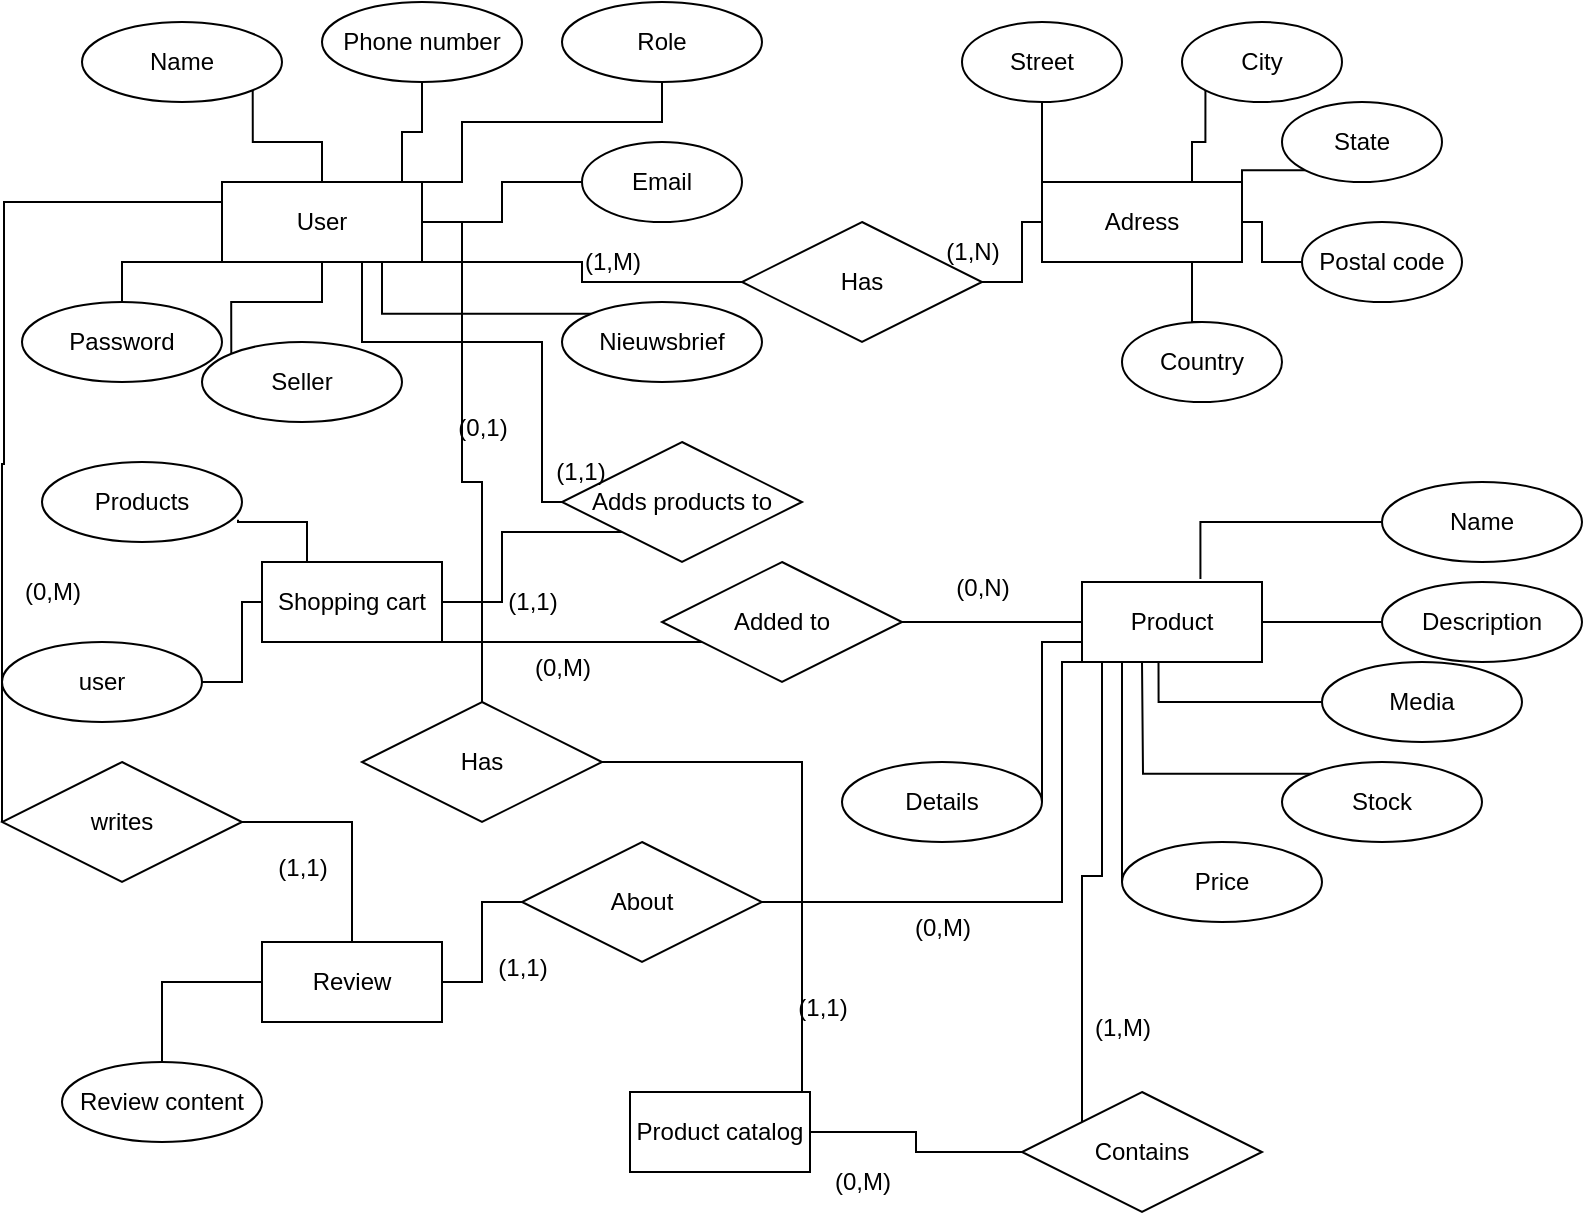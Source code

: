 <mxfile version="23.1.5" type="device">
  <diagram name="Pagina-1" id="_Hn1O7FLaWHiweqptGIv">
    <mxGraphModel dx="1050" dy="621" grid="1" gridSize="10" guides="1" tooltips="1" connect="1" arrows="1" fold="1" page="1" pageScale="1" pageWidth="827" pageHeight="1169" math="0" shadow="0">
      <root>
        <mxCell id="0" />
        <mxCell id="1" parent="0" />
        <mxCell id="A0odtMiIuocTaiuIzd_7-37" style="edgeStyle=orthogonalEdgeStyle;rounded=0;orthogonalLoop=1;jettySize=auto;html=1;exitX=0.75;exitY=1;exitDx=0;exitDy=0;endArrow=none;endFill=0;" parent="1" source="A0odtMiIuocTaiuIzd_7-1" target="A0odtMiIuocTaiuIzd_7-36" edge="1">
          <mxGeometry relative="1" as="geometry">
            <Array as="points">
              <mxPoint x="190" y="150" />
              <mxPoint x="190" y="190" />
              <mxPoint x="280" y="190" />
            </Array>
          </mxGeometry>
        </mxCell>
        <mxCell id="A0odtMiIuocTaiuIzd_7-1" value="User" style="whiteSpace=wrap;html=1;align=center;" parent="1" vertex="1">
          <mxGeometry x="120" y="110" width="100" height="40" as="geometry" />
        </mxCell>
        <mxCell id="A0odtMiIuocTaiuIzd_7-9" style="edgeStyle=orthogonalEdgeStyle;rounded=0;orthogonalLoop=1;jettySize=auto;html=1;exitX=1;exitY=1;exitDx=0;exitDy=0;endArrow=none;endFill=0;" parent="1" source="A0odtMiIuocTaiuIzd_7-2" target="A0odtMiIuocTaiuIzd_7-1" edge="1">
          <mxGeometry relative="1" as="geometry" />
        </mxCell>
        <mxCell id="A0odtMiIuocTaiuIzd_7-2" value="Name" style="ellipse;whiteSpace=wrap;html=1;align=center;" parent="1" vertex="1">
          <mxGeometry x="50" y="30" width="100" height="40" as="geometry" />
        </mxCell>
        <mxCell id="A0odtMiIuocTaiuIzd_7-3" value="Phone number" style="ellipse;whiteSpace=wrap;html=1;align=center;" parent="1" vertex="1">
          <mxGeometry x="170" y="20" width="100" height="40" as="geometry" />
        </mxCell>
        <mxCell id="A0odtMiIuocTaiuIzd_7-12" style="edgeStyle=orthogonalEdgeStyle;rounded=0;orthogonalLoop=1;jettySize=auto;html=1;endArrow=none;endFill=0;" parent="1" source="A0odtMiIuocTaiuIzd_7-4" target="A0odtMiIuocTaiuIzd_7-1" edge="1">
          <mxGeometry relative="1" as="geometry" />
        </mxCell>
        <mxCell id="A0odtMiIuocTaiuIzd_7-4" value="Email" style="ellipse;whiteSpace=wrap;html=1;align=center;" parent="1" vertex="1">
          <mxGeometry x="300" y="90" width="80" height="40" as="geometry" />
        </mxCell>
        <mxCell id="A0odtMiIuocTaiuIzd_7-15" style="edgeStyle=orthogonalEdgeStyle;rounded=0;orthogonalLoop=1;jettySize=auto;html=1;exitX=1;exitY=0;exitDx=0;exitDy=0;endArrow=none;endFill=0;" parent="1" source="A0odtMiIuocTaiuIzd_7-5" target="A0odtMiIuocTaiuIzd_7-1" edge="1">
          <mxGeometry relative="1" as="geometry">
            <Array as="points">
              <mxPoint x="70" y="176" />
              <mxPoint x="70" y="150" />
              <mxPoint x="140" y="150" />
            </Array>
          </mxGeometry>
        </mxCell>
        <mxCell id="A0odtMiIuocTaiuIzd_7-5" value="Password" style="ellipse;whiteSpace=wrap;html=1;align=center;" parent="1" vertex="1">
          <mxGeometry x="20" y="170" width="100" height="40" as="geometry" />
        </mxCell>
        <mxCell id="A0odtMiIuocTaiuIzd_7-14" style="edgeStyle=orthogonalEdgeStyle;rounded=0;orthogonalLoop=1;jettySize=auto;html=1;exitX=0;exitY=0;exitDx=0;exitDy=0;endArrow=none;endFill=0;" parent="1" source="A0odtMiIuocTaiuIzd_7-7" target="A0odtMiIuocTaiuIzd_7-1" edge="1">
          <mxGeometry relative="1" as="geometry" />
        </mxCell>
        <mxCell id="A0odtMiIuocTaiuIzd_7-7" value="Seller" style="ellipse;whiteSpace=wrap;html=1;align=center;" parent="1" vertex="1">
          <mxGeometry x="110" y="190" width="100" height="40" as="geometry" />
        </mxCell>
        <mxCell id="A0odtMiIuocTaiuIzd_7-13" style="edgeStyle=orthogonalEdgeStyle;rounded=0;orthogonalLoop=1;jettySize=auto;html=1;exitX=0;exitY=0;exitDx=0;exitDy=0;endArrow=none;endFill=0;" parent="1" source="A0odtMiIuocTaiuIzd_7-8" target="A0odtMiIuocTaiuIzd_7-1" edge="1">
          <mxGeometry relative="1" as="geometry">
            <Array as="points">
              <mxPoint x="200" y="176" />
            </Array>
          </mxGeometry>
        </mxCell>
        <mxCell id="A0odtMiIuocTaiuIzd_7-8" value="Nieuwsbrief" style="ellipse;whiteSpace=wrap;html=1;align=center;" parent="1" vertex="1">
          <mxGeometry x="290" y="170" width="100" height="40" as="geometry" />
        </mxCell>
        <mxCell id="A0odtMiIuocTaiuIzd_7-11" style="edgeStyle=orthogonalEdgeStyle;rounded=0;orthogonalLoop=1;jettySize=auto;html=1;exitX=0.5;exitY=1;exitDx=0;exitDy=0;entryX=0.9;entryY=0;entryDx=0;entryDy=0;entryPerimeter=0;endArrow=none;endFill=0;" parent="1" source="A0odtMiIuocTaiuIzd_7-3" target="A0odtMiIuocTaiuIzd_7-1" edge="1">
          <mxGeometry relative="1" as="geometry" />
        </mxCell>
        <mxCell id="A0odtMiIuocTaiuIzd_7-17" value="Adress" style="whiteSpace=wrap;html=1;align=center;" parent="1" vertex="1">
          <mxGeometry x="530" y="110" width="100" height="40" as="geometry" />
        </mxCell>
        <mxCell id="A0odtMiIuocTaiuIzd_7-26" style="edgeStyle=orthogonalEdgeStyle;rounded=0;orthogonalLoop=1;jettySize=auto;html=1;exitX=0.5;exitY=1;exitDx=0;exitDy=0;entryX=0;entryY=0;entryDx=0;entryDy=0;endArrow=none;endFill=0;" parent="1" source="A0odtMiIuocTaiuIzd_7-18" target="A0odtMiIuocTaiuIzd_7-17" edge="1">
          <mxGeometry relative="1" as="geometry" />
        </mxCell>
        <mxCell id="A0odtMiIuocTaiuIzd_7-18" value="Street" style="ellipse;whiteSpace=wrap;html=1;align=center;" parent="1" vertex="1">
          <mxGeometry x="490" y="30" width="80" height="40" as="geometry" />
        </mxCell>
        <mxCell id="A0odtMiIuocTaiuIzd_7-27" style="edgeStyle=orthogonalEdgeStyle;rounded=0;orthogonalLoop=1;jettySize=auto;html=1;exitX=0;exitY=1;exitDx=0;exitDy=0;entryX=0.75;entryY=0;entryDx=0;entryDy=0;endArrow=none;endFill=0;" parent="1" source="A0odtMiIuocTaiuIzd_7-19" target="A0odtMiIuocTaiuIzd_7-17" edge="1">
          <mxGeometry relative="1" as="geometry" />
        </mxCell>
        <mxCell id="A0odtMiIuocTaiuIzd_7-19" value="City" style="ellipse;whiteSpace=wrap;html=1;align=center;" parent="1" vertex="1">
          <mxGeometry x="600" y="30" width="80" height="40" as="geometry" />
        </mxCell>
        <mxCell id="A0odtMiIuocTaiuIzd_7-28" style="edgeStyle=orthogonalEdgeStyle;rounded=0;orthogonalLoop=1;jettySize=auto;html=1;exitX=0;exitY=1;exitDx=0;exitDy=0;endArrow=none;endFill=0;" parent="1" source="A0odtMiIuocTaiuIzd_7-20" target="A0odtMiIuocTaiuIzd_7-17" edge="1">
          <mxGeometry relative="1" as="geometry" />
        </mxCell>
        <mxCell id="A0odtMiIuocTaiuIzd_7-20" value="State" style="ellipse;whiteSpace=wrap;html=1;align=center;" parent="1" vertex="1">
          <mxGeometry x="650" y="70" width="80" height="40" as="geometry" />
        </mxCell>
        <mxCell id="A0odtMiIuocTaiuIzd_7-29" style="edgeStyle=orthogonalEdgeStyle;rounded=0;orthogonalLoop=1;jettySize=auto;html=1;exitX=0;exitY=0.5;exitDx=0;exitDy=0;endArrow=none;endFill=0;" parent="1" source="A0odtMiIuocTaiuIzd_7-21" target="A0odtMiIuocTaiuIzd_7-17" edge="1">
          <mxGeometry relative="1" as="geometry" />
        </mxCell>
        <mxCell id="A0odtMiIuocTaiuIzd_7-21" value="Postal code" style="ellipse;whiteSpace=wrap;html=1;align=center;" parent="1" vertex="1">
          <mxGeometry x="660" y="130" width="80" height="40" as="geometry" />
        </mxCell>
        <mxCell id="A0odtMiIuocTaiuIzd_7-30" style="edgeStyle=orthogonalEdgeStyle;rounded=0;orthogonalLoop=1;jettySize=auto;html=1;exitX=0.5;exitY=0;exitDx=0;exitDy=0;entryX=0.75;entryY=1;entryDx=0;entryDy=0;endArrow=none;endFill=0;" parent="1" source="A0odtMiIuocTaiuIzd_7-22" target="A0odtMiIuocTaiuIzd_7-17" edge="1">
          <mxGeometry relative="1" as="geometry" />
        </mxCell>
        <mxCell id="A0odtMiIuocTaiuIzd_7-22" value="Country" style="ellipse;whiteSpace=wrap;html=1;align=center;" parent="1" vertex="1">
          <mxGeometry x="570" y="180" width="80" height="40" as="geometry" />
        </mxCell>
        <mxCell id="A0odtMiIuocTaiuIzd_7-24" style="edgeStyle=orthogonalEdgeStyle;rounded=0;orthogonalLoop=1;jettySize=auto;html=1;endArrow=none;endFill=0;" parent="1" source="A0odtMiIuocTaiuIzd_7-23" target="A0odtMiIuocTaiuIzd_7-1" edge="1">
          <mxGeometry relative="1" as="geometry">
            <Array as="points">
              <mxPoint x="300" y="160" />
              <mxPoint x="300" y="150" />
            </Array>
          </mxGeometry>
        </mxCell>
        <mxCell id="A0odtMiIuocTaiuIzd_7-25" style="edgeStyle=orthogonalEdgeStyle;rounded=0;orthogonalLoop=1;jettySize=auto;html=1;endArrow=none;endFill=0;" parent="1" source="A0odtMiIuocTaiuIzd_7-23" target="A0odtMiIuocTaiuIzd_7-17" edge="1">
          <mxGeometry relative="1" as="geometry" />
        </mxCell>
        <mxCell id="A0odtMiIuocTaiuIzd_7-23" value="Has" style="shape=rhombus;perimeter=rhombusPerimeter;whiteSpace=wrap;html=1;align=center;" parent="1" vertex="1">
          <mxGeometry x="380" y="130" width="120" height="60" as="geometry" />
        </mxCell>
        <mxCell id="A0odtMiIuocTaiuIzd_7-34" style="edgeStyle=orthogonalEdgeStyle;rounded=0;orthogonalLoop=1;jettySize=auto;html=1;exitX=0.25;exitY=0;exitDx=0;exitDy=0;endArrow=none;endFill=0;entryX=0.98;entryY=0.721;entryDx=0;entryDy=0;entryPerimeter=0;" parent="1" source="A0odtMiIuocTaiuIzd_7-31" target="A0odtMiIuocTaiuIzd_7-32" edge="1">
          <mxGeometry relative="1" as="geometry" />
        </mxCell>
        <mxCell id="A0odtMiIuocTaiuIzd_7-31" value="Shopping cart" style="whiteSpace=wrap;html=1;align=center;" parent="1" vertex="1">
          <mxGeometry x="140" y="300" width="90" height="40" as="geometry" />
        </mxCell>
        <mxCell id="A0odtMiIuocTaiuIzd_7-32" value="Products" style="ellipse;whiteSpace=wrap;html=1;align=center;" parent="1" vertex="1">
          <mxGeometry x="30" y="250" width="100" height="40" as="geometry" />
        </mxCell>
        <mxCell id="A0odtMiIuocTaiuIzd_7-35" style="edgeStyle=orthogonalEdgeStyle;rounded=0;orthogonalLoop=1;jettySize=auto;html=1;exitX=1;exitY=0.5;exitDx=0;exitDy=0;endArrow=none;endFill=0;" parent="1" source="A0odtMiIuocTaiuIzd_7-33" target="A0odtMiIuocTaiuIzd_7-31" edge="1">
          <mxGeometry relative="1" as="geometry" />
        </mxCell>
        <mxCell id="A0odtMiIuocTaiuIzd_7-33" value="user" style="ellipse;whiteSpace=wrap;html=1;align=center;" parent="1" vertex="1">
          <mxGeometry x="10" y="340" width="100" height="40" as="geometry" />
        </mxCell>
        <mxCell id="A0odtMiIuocTaiuIzd_7-38" style="edgeStyle=orthogonalEdgeStyle;rounded=0;orthogonalLoop=1;jettySize=auto;html=1;exitX=0;exitY=1;exitDx=0;exitDy=0;entryX=1;entryY=0.5;entryDx=0;entryDy=0;endArrow=none;endFill=0;" parent="1" source="A0odtMiIuocTaiuIzd_7-36" target="A0odtMiIuocTaiuIzd_7-31" edge="1">
          <mxGeometry relative="1" as="geometry" />
        </mxCell>
        <mxCell id="A0odtMiIuocTaiuIzd_7-36" value="Adds products to" style="shape=rhombus;perimeter=rhombusPerimeter;whiteSpace=wrap;html=1;align=center;" parent="1" vertex="1">
          <mxGeometry x="290" y="240" width="120" height="60" as="geometry" />
        </mxCell>
        <mxCell id="A0odtMiIuocTaiuIzd_7-39" value="Product" style="whiteSpace=wrap;html=1;align=center;" parent="1" vertex="1">
          <mxGeometry x="550" y="310" width="90" height="40" as="geometry" />
        </mxCell>
        <mxCell id="A0odtMiIuocTaiuIzd_7-40" value="Name" style="ellipse;whiteSpace=wrap;html=1;align=center;" parent="1" vertex="1">
          <mxGeometry x="700" y="260" width="100" height="40" as="geometry" />
        </mxCell>
        <mxCell id="A0odtMiIuocTaiuIzd_7-48" style="edgeStyle=orthogonalEdgeStyle;rounded=0;orthogonalLoop=1;jettySize=auto;html=1;endArrow=none;endFill=0;" parent="1" source="A0odtMiIuocTaiuIzd_7-41" target="A0odtMiIuocTaiuIzd_7-39" edge="1">
          <mxGeometry relative="1" as="geometry" />
        </mxCell>
        <mxCell id="A0odtMiIuocTaiuIzd_7-41" value="Description" style="ellipse;whiteSpace=wrap;html=1;align=center;" parent="1" vertex="1">
          <mxGeometry x="700" y="310" width="100" height="40" as="geometry" />
        </mxCell>
        <mxCell id="A0odtMiIuocTaiuIzd_7-42" value="Media" style="ellipse;whiteSpace=wrap;html=1;align=center;" parent="1" vertex="1">
          <mxGeometry x="670" y="350" width="100" height="40" as="geometry" />
        </mxCell>
        <mxCell id="A0odtMiIuocTaiuIzd_7-43" value="Price" style="ellipse;whiteSpace=wrap;html=1;align=center;" parent="1" vertex="1">
          <mxGeometry x="570" y="440" width="100" height="40" as="geometry" />
        </mxCell>
        <mxCell id="A0odtMiIuocTaiuIzd_7-52" style="edgeStyle=orthogonalEdgeStyle;rounded=0;orthogonalLoop=1;jettySize=auto;html=1;entryX=0;entryY=0.75;entryDx=0;entryDy=0;endArrow=none;endFill=0;" parent="1" source="A0odtMiIuocTaiuIzd_7-44" target="A0odtMiIuocTaiuIzd_7-39" edge="1">
          <mxGeometry relative="1" as="geometry">
            <Array as="points">
              <mxPoint x="530" y="340" />
            </Array>
          </mxGeometry>
        </mxCell>
        <mxCell id="A0odtMiIuocTaiuIzd_7-44" value="Details" style="ellipse;whiteSpace=wrap;html=1;align=center;" parent="1" vertex="1">
          <mxGeometry x="430" y="400" width="100" height="40" as="geometry" />
        </mxCell>
        <mxCell id="A0odtMiIuocTaiuIzd_7-46" value="Stock" style="ellipse;whiteSpace=wrap;html=1;align=center;" parent="1" vertex="1">
          <mxGeometry x="650" y="400" width="100" height="40" as="geometry" />
        </mxCell>
        <mxCell id="A0odtMiIuocTaiuIzd_7-47" style="edgeStyle=orthogonalEdgeStyle;rounded=0;orthogonalLoop=1;jettySize=auto;html=1;entryX=0.658;entryY=-0.039;entryDx=0;entryDy=0;entryPerimeter=0;endArrow=none;endFill=0;" parent="1" source="A0odtMiIuocTaiuIzd_7-40" target="A0odtMiIuocTaiuIzd_7-39" edge="1">
          <mxGeometry relative="1" as="geometry" />
        </mxCell>
        <mxCell id="A0odtMiIuocTaiuIzd_7-49" style="edgeStyle=orthogonalEdgeStyle;rounded=0;orthogonalLoop=1;jettySize=auto;html=1;entryX=0.425;entryY=0.987;entryDx=0;entryDy=0;entryPerimeter=0;endArrow=none;endFill=0;" parent="1" source="A0odtMiIuocTaiuIzd_7-42" target="A0odtMiIuocTaiuIzd_7-39" edge="1">
          <mxGeometry relative="1" as="geometry" />
        </mxCell>
        <mxCell id="A0odtMiIuocTaiuIzd_7-50" style="edgeStyle=orthogonalEdgeStyle;rounded=0;orthogonalLoop=1;jettySize=auto;html=1;exitX=0;exitY=0;exitDx=0;exitDy=0;endArrow=none;endFill=0;" parent="1" source="A0odtMiIuocTaiuIzd_7-46" edge="1">
          <mxGeometry relative="1" as="geometry">
            <mxPoint x="580" y="350" as="targetPoint" />
          </mxGeometry>
        </mxCell>
        <mxCell id="A0odtMiIuocTaiuIzd_7-51" style="edgeStyle=orthogonalEdgeStyle;rounded=0;orthogonalLoop=1;jettySize=auto;html=1;endArrow=none;endFill=0;" parent="1" source="A0odtMiIuocTaiuIzd_7-43" edge="1">
          <mxGeometry relative="1" as="geometry">
            <mxPoint x="570" y="350" as="targetPoint" />
            <Array as="points">
              <mxPoint x="570" y="410" />
              <mxPoint x="570" y="410" />
            </Array>
          </mxGeometry>
        </mxCell>
        <mxCell id="A0odtMiIuocTaiuIzd_7-54" style="edgeStyle=orthogonalEdgeStyle;rounded=0;orthogonalLoop=1;jettySize=auto;html=1;entryX=0;entryY=0.5;entryDx=0;entryDy=0;endArrow=none;endFill=0;" parent="1" source="A0odtMiIuocTaiuIzd_7-53" target="A0odtMiIuocTaiuIzd_7-39" edge="1">
          <mxGeometry relative="1" as="geometry" />
        </mxCell>
        <mxCell id="A0odtMiIuocTaiuIzd_7-55" style="edgeStyle=orthogonalEdgeStyle;rounded=0;orthogonalLoop=1;jettySize=auto;html=1;endArrow=none;endFill=0;" parent="1" source="A0odtMiIuocTaiuIzd_7-53" target="A0odtMiIuocTaiuIzd_7-31" edge="1">
          <mxGeometry relative="1" as="geometry">
            <Array as="points">
              <mxPoint x="320" y="340" />
              <mxPoint x="320" y="340" />
            </Array>
          </mxGeometry>
        </mxCell>
        <mxCell id="A0odtMiIuocTaiuIzd_7-53" value="Added to" style="shape=rhombus;perimeter=rhombusPerimeter;whiteSpace=wrap;html=1;align=center;" parent="1" vertex="1">
          <mxGeometry x="340" y="300" width="120" height="60" as="geometry" />
        </mxCell>
        <mxCell id="A0odtMiIuocTaiuIzd_7-60" style="edgeStyle=orthogonalEdgeStyle;rounded=0;orthogonalLoop=1;jettySize=auto;html=1;endArrow=none;endFill=0;" parent="1" source="A0odtMiIuocTaiuIzd_7-56" target="A0odtMiIuocTaiuIzd_7-59" edge="1">
          <mxGeometry relative="1" as="geometry" />
        </mxCell>
        <mxCell id="A0odtMiIuocTaiuIzd_7-56" value="Review" style="whiteSpace=wrap;html=1;align=center;" parent="1" vertex="1">
          <mxGeometry x="140" y="490" width="90" height="40" as="geometry" />
        </mxCell>
        <mxCell id="A0odtMiIuocTaiuIzd_7-58" style="edgeStyle=orthogonalEdgeStyle;rounded=0;orthogonalLoop=1;jettySize=auto;html=1;entryX=0;entryY=0.5;entryDx=0;entryDy=0;endArrow=none;endFill=0;" parent="1" source="A0odtMiIuocTaiuIzd_7-57" target="A0odtMiIuocTaiuIzd_7-56" edge="1">
          <mxGeometry relative="1" as="geometry" />
        </mxCell>
        <mxCell id="A0odtMiIuocTaiuIzd_7-57" value="Review content" style="ellipse;whiteSpace=wrap;html=1;align=center;" parent="1" vertex="1">
          <mxGeometry x="40" y="550" width="100" height="40" as="geometry" />
        </mxCell>
        <mxCell id="A0odtMiIuocTaiuIzd_7-61" style="edgeStyle=orthogonalEdgeStyle;rounded=0;orthogonalLoop=1;jettySize=auto;html=1;entryX=0;entryY=1;entryDx=0;entryDy=0;endArrow=none;endFill=0;" parent="1" source="A0odtMiIuocTaiuIzd_7-59" target="A0odtMiIuocTaiuIzd_7-39" edge="1">
          <mxGeometry relative="1" as="geometry">
            <Array as="points">
              <mxPoint x="540" y="470" />
              <mxPoint x="540" y="350" />
            </Array>
          </mxGeometry>
        </mxCell>
        <mxCell id="A0odtMiIuocTaiuIzd_7-59" value="About" style="shape=rhombus;perimeter=rhombusPerimeter;whiteSpace=wrap;html=1;align=center;" parent="1" vertex="1">
          <mxGeometry x="270" y="440" width="120" height="60" as="geometry" />
        </mxCell>
        <mxCell id="A0odtMiIuocTaiuIzd_7-63" style="edgeStyle=orthogonalEdgeStyle;rounded=0;orthogonalLoop=1;jettySize=auto;html=1;entryX=0;entryY=0.25;entryDx=0;entryDy=0;endArrow=none;endFill=0;" parent="1" source="A0odtMiIuocTaiuIzd_7-62" target="A0odtMiIuocTaiuIzd_7-1" edge="1">
          <mxGeometry relative="1" as="geometry">
            <mxPoint x="10" y="100" as="targetPoint" />
            <Array as="points">
              <mxPoint x="10" y="251" />
              <mxPoint x="11" y="251" />
              <mxPoint x="11" y="120" />
            </Array>
          </mxGeometry>
        </mxCell>
        <mxCell id="A0odtMiIuocTaiuIzd_7-64" style="edgeStyle=orthogonalEdgeStyle;rounded=0;orthogonalLoop=1;jettySize=auto;html=1;endArrow=none;endFill=0;" parent="1" source="A0odtMiIuocTaiuIzd_7-62" target="A0odtMiIuocTaiuIzd_7-56" edge="1">
          <mxGeometry relative="1" as="geometry" />
        </mxCell>
        <mxCell id="A0odtMiIuocTaiuIzd_7-62" value="writes" style="shape=rhombus;perimeter=rhombusPerimeter;whiteSpace=wrap;html=1;align=center;" parent="1" vertex="1">
          <mxGeometry x="10" y="400" width="120" height="60" as="geometry" />
        </mxCell>
        <mxCell id="A0odtMiIuocTaiuIzd_7-67" style="edgeStyle=orthogonalEdgeStyle;rounded=0;orthogonalLoop=1;jettySize=auto;html=1;endArrow=none;endFill=0;" parent="1" source="A0odtMiIuocTaiuIzd_7-65" target="A0odtMiIuocTaiuIzd_7-66" edge="1">
          <mxGeometry relative="1" as="geometry" />
        </mxCell>
        <mxCell id="A0odtMiIuocTaiuIzd_7-65" value="Product catalog" style="whiteSpace=wrap;html=1;align=center;" parent="1" vertex="1">
          <mxGeometry x="324" y="565" width="90" height="40" as="geometry" />
        </mxCell>
        <mxCell id="A0odtMiIuocTaiuIzd_7-68" style="edgeStyle=orthogonalEdgeStyle;rounded=0;orthogonalLoop=1;jettySize=auto;html=1;endArrow=none;endFill=0;" parent="1" source="A0odtMiIuocTaiuIzd_7-66" target="A0odtMiIuocTaiuIzd_7-39" edge="1">
          <mxGeometry relative="1" as="geometry">
            <Array as="points">
              <mxPoint x="550" y="457" />
              <mxPoint x="560" y="457" />
            </Array>
          </mxGeometry>
        </mxCell>
        <mxCell id="A0odtMiIuocTaiuIzd_7-66" value="Contains" style="shape=rhombus;perimeter=rhombusPerimeter;whiteSpace=wrap;html=1;align=center;" parent="1" vertex="1">
          <mxGeometry x="520" y="565" width="120" height="60" as="geometry" />
        </mxCell>
        <mxCell id="A0odtMiIuocTaiuIzd_7-72" style="edgeStyle=orthogonalEdgeStyle;rounded=0;orthogonalLoop=1;jettySize=auto;html=1;endArrow=none;endFill=0;" parent="1" source="A0odtMiIuocTaiuIzd_7-71" target="A0odtMiIuocTaiuIzd_7-1" edge="1">
          <mxGeometry relative="1" as="geometry">
            <Array as="points">
              <mxPoint x="250" y="260" />
              <mxPoint x="240" y="260" />
              <mxPoint x="240" y="130" />
            </Array>
          </mxGeometry>
        </mxCell>
        <mxCell id="A0odtMiIuocTaiuIzd_7-73" style="edgeStyle=orthogonalEdgeStyle;rounded=0;orthogonalLoop=1;jettySize=auto;html=1;endArrow=none;endFill=0;" parent="1" source="A0odtMiIuocTaiuIzd_7-71" target="A0odtMiIuocTaiuIzd_7-65" edge="1">
          <mxGeometry relative="1" as="geometry">
            <Array as="points">
              <mxPoint x="410" y="400" />
            </Array>
          </mxGeometry>
        </mxCell>
        <mxCell id="A0odtMiIuocTaiuIzd_7-71" value="Has" style="shape=rhombus;perimeter=rhombusPerimeter;whiteSpace=wrap;html=1;align=center;" parent="1" vertex="1">
          <mxGeometry x="190" y="370" width="120" height="60" as="geometry" />
        </mxCell>
        <mxCell id="A0odtMiIuocTaiuIzd_7-74" value="(1,1)" style="text;html=1;align=center;verticalAlign=middle;resizable=0;points=[];autosize=1;strokeColor=none;fillColor=none;" parent="1" vertex="1">
          <mxGeometry x="274" y="240" width="50" height="30" as="geometry" />
        </mxCell>
        <mxCell id="A0odtMiIuocTaiuIzd_7-75" value="(1,1)" style="text;html=1;align=center;verticalAlign=middle;resizable=0;points=[];autosize=1;strokeColor=none;fillColor=none;" parent="1" vertex="1">
          <mxGeometry x="250" y="305" width="50" height="30" as="geometry" />
        </mxCell>
        <mxCell id="A0odtMiIuocTaiuIzd_7-76" value="(0,M)" style="text;html=1;align=center;verticalAlign=middle;resizable=0;points=[];autosize=1;strokeColor=none;fillColor=none;" parent="1" vertex="1">
          <mxGeometry x="265" y="338" width="50" height="30" as="geometry" />
        </mxCell>
        <mxCell id="A0odtMiIuocTaiuIzd_7-77" value="(0,N)" style="text;html=1;align=center;verticalAlign=middle;resizable=0;points=[];autosize=1;strokeColor=none;fillColor=none;" parent="1" vertex="1">
          <mxGeometry x="475" y="298" width="50" height="30" as="geometry" />
        </mxCell>
        <mxCell id="A0odtMiIuocTaiuIzd_7-78" value="(1,1)" style="text;html=1;align=center;verticalAlign=middle;resizable=0;points=[];autosize=1;strokeColor=none;fillColor=none;" parent="1" vertex="1">
          <mxGeometry x="395" y="508" width="50" height="30" as="geometry" />
        </mxCell>
        <mxCell id="A0odtMiIuocTaiuIzd_7-79" value="(0,1)" style="text;html=1;align=center;verticalAlign=middle;resizable=0;points=[];autosize=1;strokeColor=none;fillColor=none;" parent="1" vertex="1">
          <mxGeometry x="225" y="218" width="50" height="30" as="geometry" />
        </mxCell>
        <mxCell id="A0odtMiIuocTaiuIzd_7-80" value="(1,M)" style="text;html=1;align=center;verticalAlign=middle;resizable=0;points=[];autosize=1;strokeColor=none;fillColor=none;" parent="1" vertex="1">
          <mxGeometry x="290" y="135" width="50" height="30" as="geometry" />
        </mxCell>
        <mxCell id="A0odtMiIuocTaiuIzd_7-81" value="(1,N)" style="text;html=1;align=center;verticalAlign=middle;resizable=0;points=[];autosize=1;strokeColor=none;fillColor=none;" parent="1" vertex="1">
          <mxGeometry x="470" y="130" width="50" height="30" as="geometry" />
        </mxCell>
        <mxCell id="A0odtMiIuocTaiuIzd_7-82" value="(0,M)" style="text;html=1;align=center;verticalAlign=middle;resizable=0;points=[];autosize=1;strokeColor=none;fillColor=none;" parent="1" vertex="1">
          <mxGeometry x="10" y="300" width="50" height="30" as="geometry" />
        </mxCell>
        <mxCell id="A0odtMiIuocTaiuIzd_7-83" value="(1,1)" style="text;html=1;align=center;verticalAlign=middle;resizable=0;points=[];autosize=1;strokeColor=none;fillColor=none;" parent="1" vertex="1">
          <mxGeometry x="135" y="438" width="50" height="30" as="geometry" />
        </mxCell>
        <mxCell id="A0odtMiIuocTaiuIzd_7-84" value="(1,1)" style="text;html=1;align=center;verticalAlign=middle;resizable=0;points=[];autosize=1;strokeColor=none;fillColor=none;" parent="1" vertex="1">
          <mxGeometry x="245" y="488" width="50" height="30" as="geometry" />
        </mxCell>
        <mxCell id="A0odtMiIuocTaiuIzd_7-85" value="(0,M)" style="text;html=1;align=center;verticalAlign=middle;resizable=0;points=[];autosize=1;strokeColor=none;fillColor=none;" parent="1" vertex="1">
          <mxGeometry x="455" y="468" width="50" height="30" as="geometry" />
        </mxCell>
        <mxCell id="A0odtMiIuocTaiuIzd_7-86" value="(1,M)" style="text;html=1;align=center;verticalAlign=middle;resizable=0;points=[];autosize=1;strokeColor=none;fillColor=none;" parent="1" vertex="1">
          <mxGeometry x="545" y="518" width="50" height="30" as="geometry" />
        </mxCell>
        <mxCell id="A0odtMiIuocTaiuIzd_7-87" value="(0,M)" style="text;html=1;align=center;verticalAlign=middle;resizable=0;points=[];autosize=1;strokeColor=none;fillColor=none;" parent="1" vertex="1">
          <mxGeometry x="415" y="595" width="50" height="30" as="geometry" />
        </mxCell>
        <mxCell id="RSK8bT9PrQYfZCJCPioC-2" style="edgeStyle=orthogonalEdgeStyle;rounded=0;orthogonalLoop=1;jettySize=auto;html=1;entryX=1;entryY=0;entryDx=0;entryDy=0;endArrow=none;endFill=0;" edge="1" parent="1" source="RSK8bT9PrQYfZCJCPioC-1" target="A0odtMiIuocTaiuIzd_7-1">
          <mxGeometry relative="1" as="geometry">
            <Array as="points">
              <mxPoint x="340" y="80" />
              <mxPoint x="240" y="80" />
              <mxPoint x="240" y="110" />
            </Array>
          </mxGeometry>
        </mxCell>
        <mxCell id="RSK8bT9PrQYfZCJCPioC-1" value="Role" style="ellipse;whiteSpace=wrap;html=1;align=center;" vertex="1" parent="1">
          <mxGeometry x="290" y="20" width="100" height="40" as="geometry" />
        </mxCell>
      </root>
    </mxGraphModel>
  </diagram>
</mxfile>
